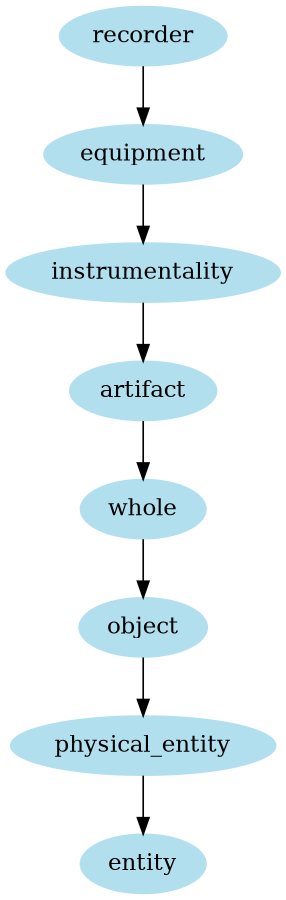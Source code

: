 digraph unix {
	node [color=lightblue2 style=filled]
	size="6,6"
	recorder -> equipment
	equipment -> instrumentality
	instrumentality -> artifact
	artifact -> whole
	whole -> object
	object -> physical_entity
	physical_entity -> entity
}
